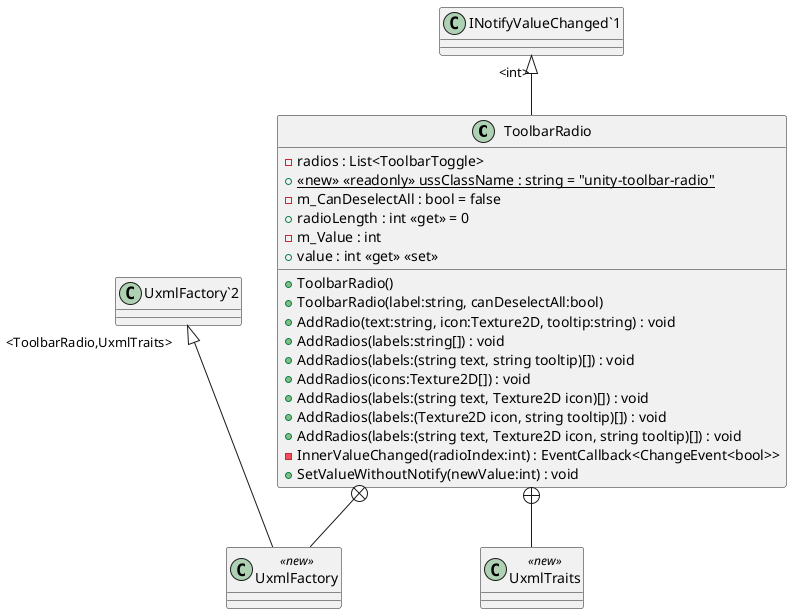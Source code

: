 @startuml
class ToolbarRadio {
    - radios : List<ToolbarToggle>
    + <<new>> {static} <<readonly>> ussClassName : string = "unity-toolbar-radio"
    - m_CanDeselectAll : bool = false
    + radioLength : int <<get>> = 0
    - m_Value : int
    + value : int <<get>> <<set>>
    + ToolbarRadio()
    + ToolbarRadio(label:string, canDeselectAll:bool)
    + AddRadio(text:string, icon:Texture2D, tooltip:string) : void
    + AddRadios(labels:string[]) : void
    + AddRadios(labels:(string text, string tooltip)[]) : void
    + AddRadios(icons:Texture2D[]) : void
    + AddRadios(labels:(string text, Texture2D icon)[]) : void
    + AddRadios(labels:(Texture2D icon, string tooltip)[]) : void
    + AddRadios(labels:(string text, Texture2D icon, string tooltip)[]) : void
    - InnerValueChanged(radioIndex:int) : EventCallback<ChangeEvent<bool>>
    + SetValueWithoutNotify(newValue:int) : void
}
class UxmlFactory <<new>> {
}
class UxmlTraits <<new>> {
}
"INotifyValueChanged`1" "<int>" <|-- ToolbarRadio
ToolbarRadio +-- UxmlFactory
"UxmlFactory`2" "<ToolbarRadio,UxmlTraits>" <|-- UxmlFactory
ToolbarRadio +-- UxmlTraits
@enduml
